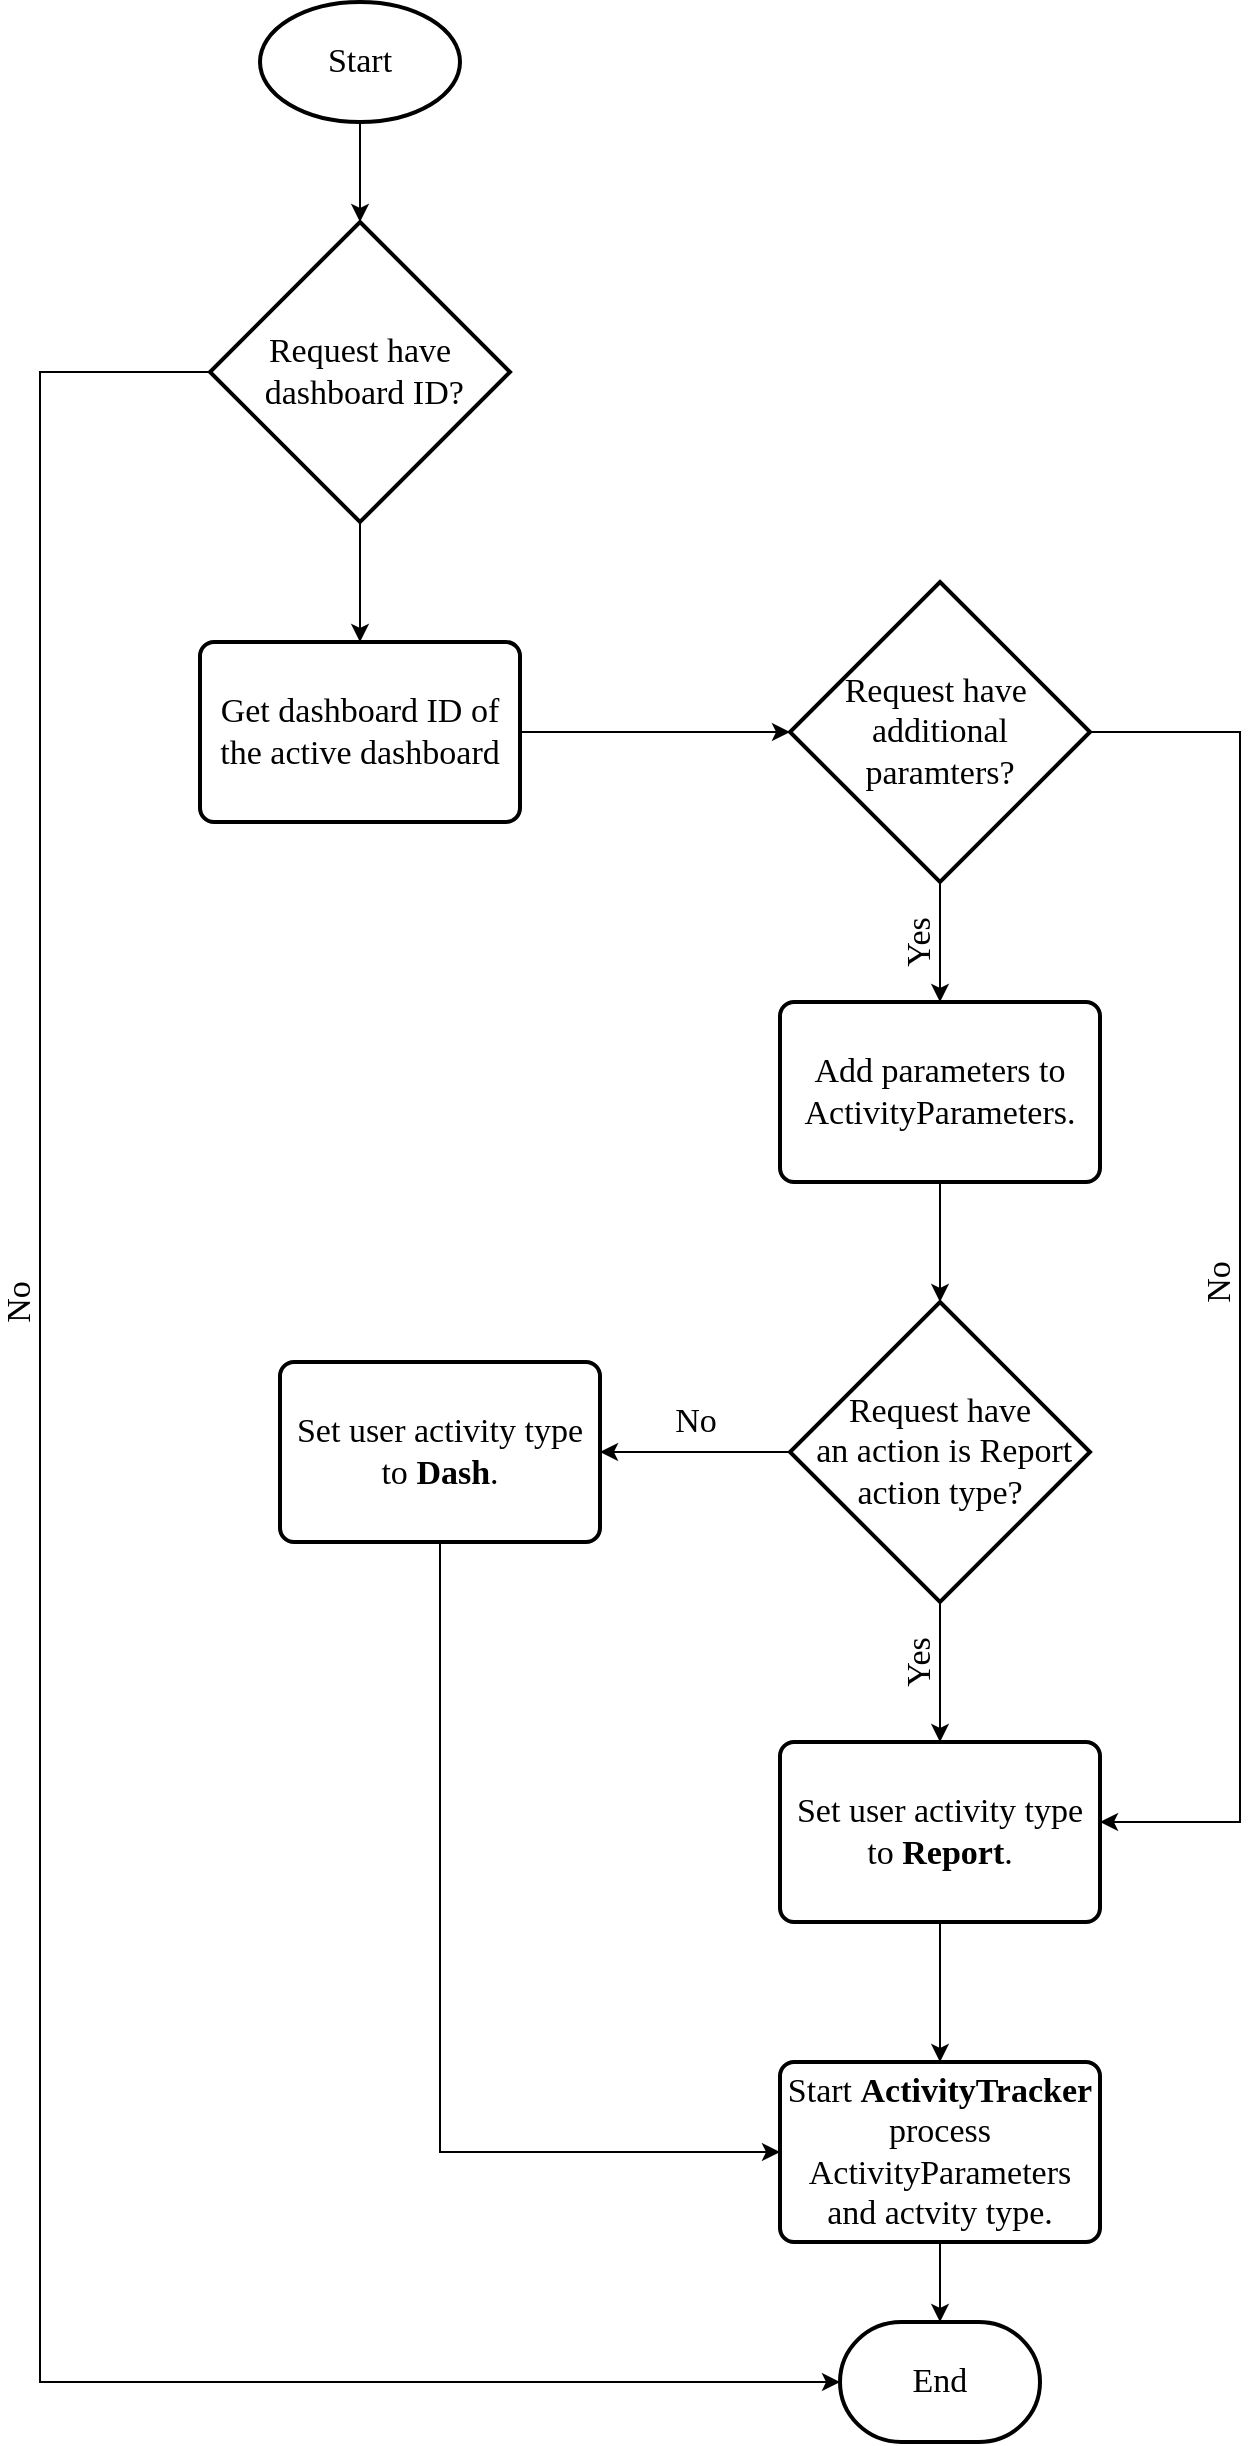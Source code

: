 <mxfile version="12.1.0" type="device" pages="1"><diagram id="aup2Fgcph3yYs3ryoIUO" name="Page-1"><mxGraphModel dx="1072" dy="815" grid="1" gridSize="10" guides="1" tooltips="1" connect="1" arrows="1" fold="1" page="1" pageScale="1" pageWidth="850" pageHeight="1100" math="0" shadow="0"><root><mxCell id="0"/><mxCell id="1" parent="0"/><mxCell id="-E-NBBlXDqO9fobENhKo-17" style="edgeStyle=orthogonalEdgeStyle;rounded=0;orthogonalLoop=1;jettySize=auto;html=1;exitX=0.5;exitY=1;exitDx=0;exitDy=0;exitPerimeter=0;entryX=0.5;entryY=0;entryDx=0;entryDy=0;entryPerimeter=0;fontFamily=Times New Roman;fontSize=17;" parent="1" source="-E-NBBlXDqO9fobENhKo-4" target="-E-NBBlXDqO9fobENhKo-16" edge="1"><mxGeometry relative="1" as="geometry"/></mxCell><mxCell id="-E-NBBlXDqO9fobENhKo-4" value="Start" style="strokeWidth=2;html=1;shape=mxgraph.flowchart.start_1;whiteSpace=wrap;fontFamily=Times New Roman;fillColor=none;fontSize=17;" parent="1" vertex="1"><mxGeometry x="350" y="20" width="100" height="60" as="geometry"/></mxCell><mxCell id="-E-NBBlXDqO9fobENhKo-23" style="edgeStyle=orthogonalEdgeStyle;rounded=0;orthogonalLoop=1;jettySize=auto;html=1;exitX=1;exitY=0.5;exitDx=0;exitDy=0;entryX=0;entryY=0.5;entryDx=0;entryDy=0;entryPerimeter=0;fontFamily=Times New Roman;fontSize=17;" parent="1" source="-E-NBBlXDqO9fobENhKo-6" target="-E-NBBlXDqO9fobENhKo-7" edge="1"><mxGeometry relative="1" as="geometry"/></mxCell><mxCell id="-E-NBBlXDqO9fobENhKo-6" value="Get dashboard ID of the active dashboard" style="rounded=1;whiteSpace=wrap;html=1;absoluteArcSize=1;arcSize=14;strokeWidth=2;fontFamily=Times New Roman;fillColor=none;fontSize=17;" parent="1" vertex="1"><mxGeometry x="320" y="340" width="160" height="90" as="geometry"/></mxCell><mxCell id="-E-NBBlXDqO9fobENhKo-13" style="edgeStyle=orthogonalEdgeStyle;rounded=0;orthogonalLoop=1;jettySize=auto;html=1;exitX=0.5;exitY=1;exitDx=0;exitDy=0;exitPerimeter=0;entryX=0.5;entryY=0;entryDx=0;entryDy=0;fontFamily=Times New Roman;fontSize=17;" parent="1" source="-E-NBBlXDqO9fobENhKo-7" target="-E-NBBlXDqO9fobENhKo-9" edge="1"><mxGeometry relative="1" as="geometry"/></mxCell><mxCell id="-E-NBBlXDqO9fobENhKo-32" style="edgeStyle=orthogonalEdgeStyle;rounded=0;orthogonalLoop=1;jettySize=auto;html=1;exitX=1;exitY=0.5;exitDx=0;exitDy=0;exitPerimeter=0;entryX=1;entryY=0.5;entryDx=0;entryDy=0;fontFamily=Times New Roman;fontSize=17;" parent="1" source="-E-NBBlXDqO9fobENhKo-7" edge="1"><mxGeometry relative="1" as="geometry"><Array as="points"><mxPoint x="840" y="385"/><mxPoint x="840" y="930"/></Array><mxPoint x="770" y="930" as="targetPoint"/></mxGeometry></mxCell><mxCell id="-E-NBBlXDqO9fobENhKo-7" value="Request have&amp;nbsp;&lt;br style=&quot;font-size: 17px&quot;&gt;additional&lt;br&gt;paramters?" style="strokeWidth=2;html=1;shape=mxgraph.flowchart.decision;whiteSpace=wrap;fontFamily=Times New Roman;fillColor=none;fontSize=17;" parent="1" vertex="1"><mxGeometry x="615" y="310" width="150" height="150" as="geometry"/></mxCell><mxCell id="T2fVv9HXN-V6XRNMHsjz-4" style="edgeStyle=orthogonalEdgeStyle;rounded=0;orthogonalLoop=1;jettySize=auto;html=1;exitX=0.5;exitY=1;exitDx=0;exitDy=0;entryX=0.5;entryY=0;entryDx=0;entryDy=0;entryPerimeter=0;" parent="1" source="-E-NBBlXDqO9fobENhKo-9" target="-E-NBBlXDqO9fobENhKo-10" edge="1"><mxGeometry relative="1" as="geometry"/></mxCell><mxCell id="-E-NBBlXDqO9fobENhKo-9" value="Add parameters to ActivityParameters." style="rounded=1;whiteSpace=wrap;html=1;absoluteArcSize=1;arcSize=14;strokeWidth=2;fontFamily=Times New Roman;fillColor=none;fontSize=17;" parent="1" vertex="1"><mxGeometry x="610" y="520" width="160" height="90" as="geometry"/></mxCell><mxCell id="T2fVv9HXN-V6XRNMHsjz-2" style="edgeStyle=orthogonalEdgeStyle;rounded=0;orthogonalLoop=1;jettySize=auto;html=1;exitX=0;exitY=0.5;exitDx=0;exitDy=0;exitPerimeter=0;entryX=1;entryY=0.5;entryDx=0;entryDy=0;" parent="1" source="-E-NBBlXDqO9fobENhKo-10" target="-E-NBBlXDqO9fobENhKo-42" edge="1"><mxGeometry relative="1" as="geometry"/></mxCell><mxCell id="T2fVv9HXN-V6XRNMHsjz-5" style="edgeStyle=orthogonalEdgeStyle;rounded=0;orthogonalLoop=1;jettySize=auto;html=1;exitX=0.5;exitY=1;exitDx=0;exitDy=0;exitPerimeter=0;entryX=0.5;entryY=0;entryDx=0;entryDy=0;" parent="1" source="-E-NBBlXDqO9fobENhKo-10" target="-E-NBBlXDqO9fobENhKo-11" edge="1"><mxGeometry relative="1" as="geometry"/></mxCell><mxCell id="-E-NBBlXDqO9fobENhKo-10" value="Request have&lt;br style=&quot;font-size: 17px&quot;&gt;&amp;nbsp;an action is Report action type?" style="strokeWidth=2;html=1;shape=mxgraph.flowchart.decision;whiteSpace=wrap;fontFamily=Times New Roman;fillColor=none;fontSize=17;" parent="1" vertex="1"><mxGeometry x="615" y="670" width="150" height="150" as="geometry"/></mxCell><mxCell id="-E-NBBlXDqO9fobENhKo-51" style="edgeStyle=orthogonalEdgeStyle;rounded=0;orthogonalLoop=1;jettySize=auto;html=1;exitX=0.5;exitY=1;exitDx=0;exitDy=0;fontFamily=Times New Roman;fontSize=17;" parent="1" source="-E-NBBlXDqO9fobENhKo-11" target="-E-NBBlXDqO9fobENhKo-50" edge="1"><mxGeometry relative="1" as="geometry"/></mxCell><mxCell id="-E-NBBlXDqO9fobENhKo-11" value="Set user activity type to &lt;b style=&quot;font-size: 17px;&quot;&gt;Report&lt;/b&gt;." style="rounded=1;whiteSpace=wrap;html=1;absoluteArcSize=1;arcSize=14;strokeWidth=2;fontFamily=Times New Roman;fillColor=none;fontSize=17;" parent="1" vertex="1"><mxGeometry x="610" y="890" width="160" height="90" as="geometry"/></mxCell><mxCell id="-E-NBBlXDqO9fobENhKo-21" style="edgeStyle=orthogonalEdgeStyle;rounded=0;orthogonalLoop=1;jettySize=auto;html=1;exitX=0.5;exitY=1;exitDx=0;exitDy=0;exitPerimeter=0;entryX=0.5;entryY=0;entryDx=0;entryDy=0;fontFamily=Times New Roman;fontSize=17;" parent="1" source="-E-NBBlXDqO9fobENhKo-16" target="-E-NBBlXDqO9fobENhKo-6" edge="1"><mxGeometry relative="1" as="geometry"/></mxCell><mxCell id="-E-NBBlXDqO9fobENhKo-54" style="edgeStyle=orthogonalEdgeStyle;rounded=0;orthogonalLoop=1;jettySize=auto;html=1;exitX=0;exitY=0.5;exitDx=0;exitDy=0;exitPerimeter=0;entryX=0;entryY=0.5;entryDx=0;entryDy=0;entryPerimeter=0;fontFamily=Times New Roman;fontSize=17;" parent="1" source="-E-NBBlXDqO9fobENhKo-16" target="-E-NBBlXDqO9fobENhKo-18" edge="1"><mxGeometry relative="1" as="geometry"><Array as="points"><mxPoint x="240" y="205"/><mxPoint x="240" y="1210"/></Array></mxGeometry></mxCell><mxCell id="-E-NBBlXDqO9fobENhKo-16" value="Request have&lt;br style=&quot;font-size: 17px;&quot;&gt;&amp;nbsp;dashboard ID?" style="strokeWidth=2;html=1;shape=mxgraph.flowchart.decision;whiteSpace=wrap;fontFamily=Times New Roman;fillColor=none;fontSize=17;" parent="1" vertex="1"><mxGeometry x="325" y="130" width="150" height="150" as="geometry"/></mxCell><mxCell id="-E-NBBlXDqO9fobENhKo-18" value="End" style="strokeWidth=2;html=1;shape=mxgraph.flowchart.terminator;whiteSpace=wrap;fillColor=none;fontFamily=Times New Roman;fontSize=17;" parent="1" vertex="1"><mxGeometry x="640" y="1180" width="100" height="60" as="geometry"/></mxCell><mxCell id="-E-NBBlXDqO9fobENhKo-24" value="Yes" style="text;html=1;strokeColor=none;fillColor=none;align=center;verticalAlign=middle;whiteSpace=wrap;rounded=0;fontFamily=Times New Roman;rotation=-90;fontSize=17;" parent="1" vertex="1"><mxGeometry x="660" y="480" width="40" height="20" as="geometry"/></mxCell><mxCell id="-E-NBBlXDqO9fobENhKo-33" value="No" style="text;html=1;strokeColor=none;fillColor=none;align=center;verticalAlign=middle;whiteSpace=wrap;rounded=0;fontFamily=Times New Roman;rotation=-90;fontSize=17;" parent="1" vertex="1"><mxGeometry x="810" y="650" width="40" height="20" as="geometry"/></mxCell><mxCell id="-E-NBBlXDqO9fobENhKo-37" value="Yes" style="text;html=1;strokeColor=none;fillColor=none;align=center;verticalAlign=middle;whiteSpace=wrap;rounded=0;fontFamily=Times New Roman;rotation=-90;fontSize=17;" parent="1" vertex="1"><mxGeometry x="660" y="840" width="40" height="20" as="geometry"/></mxCell><mxCell id="T2fVv9HXN-V6XRNMHsjz-3" style="edgeStyle=orthogonalEdgeStyle;rounded=0;orthogonalLoop=1;jettySize=auto;html=1;exitX=0.5;exitY=1;exitDx=0;exitDy=0;entryX=0;entryY=0.5;entryDx=0;entryDy=0;" parent="1" source="-E-NBBlXDqO9fobENhKo-42" target="-E-NBBlXDqO9fobENhKo-50" edge="1"><mxGeometry relative="1" as="geometry"/></mxCell><mxCell id="-E-NBBlXDqO9fobENhKo-42" value="Set user activity type to &lt;b style=&quot;font-size: 17px;&quot;&gt;Dash&lt;/b&gt;." style="rounded=1;whiteSpace=wrap;html=1;absoluteArcSize=1;arcSize=14;strokeWidth=2;fontFamily=Times New Roman;fillColor=none;fontSize=17;" parent="1" vertex="1"><mxGeometry x="360" y="700" width="160" height="90" as="geometry"/></mxCell><mxCell id="-E-NBBlXDqO9fobENhKo-44" value="No" style="text;html=1;strokeColor=none;fillColor=none;align=center;verticalAlign=middle;whiteSpace=wrap;rounded=0;fontFamily=Times New Roman;rotation=0;fontSize=17;" parent="1" vertex="1"><mxGeometry x="547.5" y="720" width="40" height="20" as="geometry"/></mxCell><mxCell id="-E-NBBlXDqO9fobENhKo-53" style="edgeStyle=orthogonalEdgeStyle;rounded=0;orthogonalLoop=1;jettySize=auto;html=1;exitX=0.5;exitY=1;exitDx=0;exitDy=0;entryX=0.5;entryY=0;entryDx=0;entryDy=0;entryPerimeter=0;fontFamily=Times New Roman;fontSize=17;" parent="1" source="-E-NBBlXDqO9fobENhKo-50" target="-E-NBBlXDqO9fobENhKo-18" edge="1"><mxGeometry relative="1" as="geometry"/></mxCell><mxCell id="-E-NBBlXDqO9fobENhKo-50" value="Start &lt;b style=&quot;font-size: 17px;&quot;&gt;ActivityTracker &lt;/b&gt;process ActivityParameters and actvity type." style="rounded=1;whiteSpace=wrap;html=1;absoluteArcSize=1;arcSize=14;strokeWidth=2;fontFamily=Times New Roman;fillColor=none;fontSize=17;" parent="1" vertex="1"><mxGeometry x="610" y="1050" width="160" height="90" as="geometry"/></mxCell><mxCell id="-E-NBBlXDqO9fobENhKo-55" value="No" style="text;html=1;strokeColor=none;fillColor=none;align=center;verticalAlign=middle;whiteSpace=wrap;rounded=0;fontFamily=Times New Roman;rotation=-90;fontSize=17;" parent="1" vertex="1"><mxGeometry x="210" y="660" width="40" height="20" as="geometry"/></mxCell></root></mxGraphModel></diagram></mxfile>